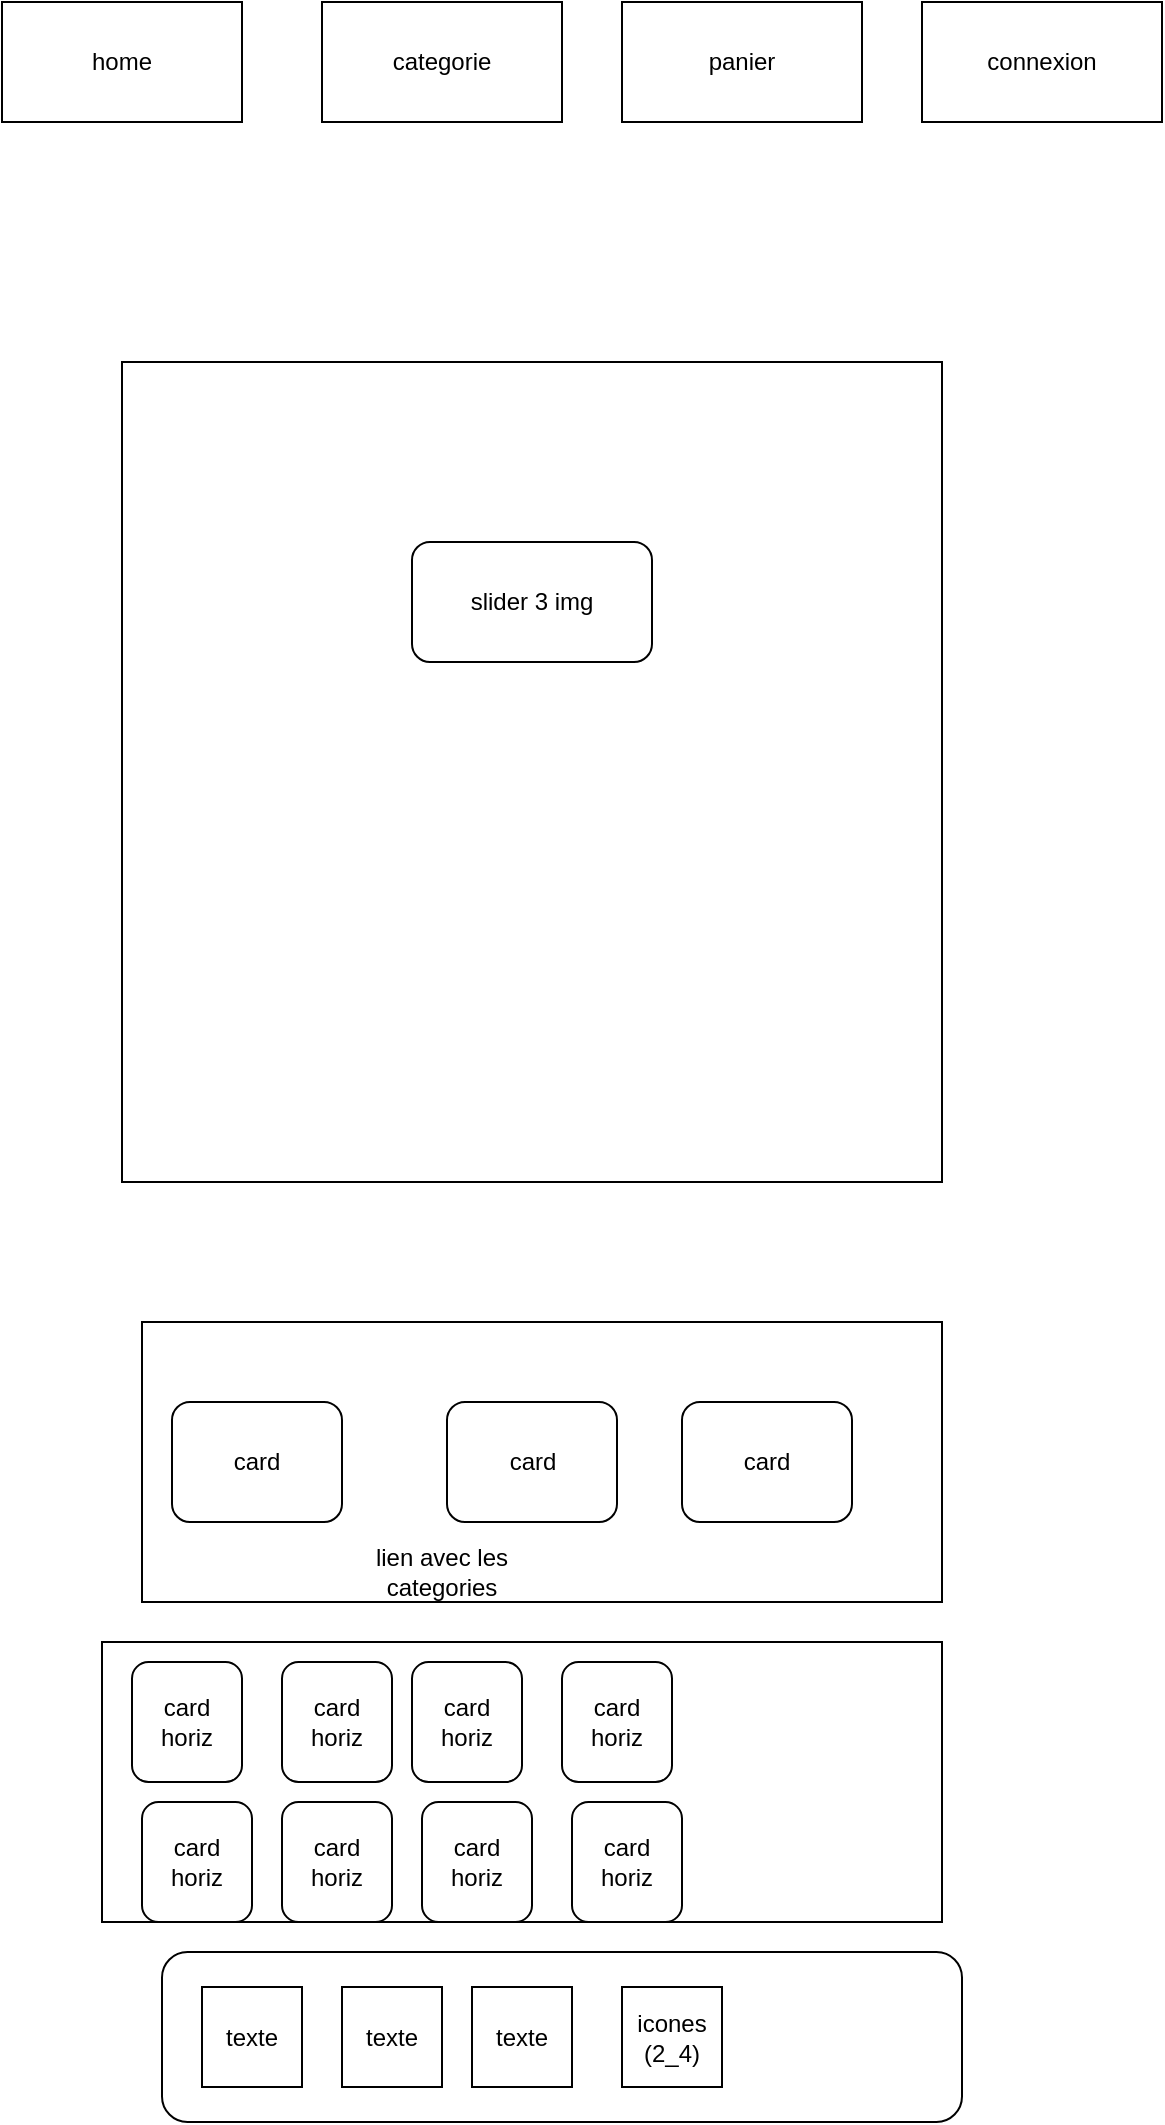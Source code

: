 <mxfile>
    <diagram id="LMsPZNHEi1BhdqkPGsZL" name="Page-1">
        <mxGraphModel dx="490" dy="515" grid="1" gridSize="10" guides="1" tooltips="1" connect="1" arrows="1" fold="1" page="1" pageScale="1" pageWidth="827" pageHeight="1169" math="0" shadow="0">
            <root>
                <mxCell id="0"/>
                <mxCell id="1" parent="0"/>
                <mxCell id="2" value="home" style="rounded=0;whiteSpace=wrap;html=1;" vertex="1" parent="1">
                    <mxGeometry x="60" y="20" width="120" height="60" as="geometry"/>
                </mxCell>
                <mxCell id="3" value="categorie" style="rounded=0;whiteSpace=wrap;html=1;" vertex="1" parent="1">
                    <mxGeometry x="220" y="20" width="120" height="60" as="geometry"/>
                </mxCell>
                <mxCell id="4" value="panier" style="rounded=0;whiteSpace=wrap;html=1;" vertex="1" parent="1">
                    <mxGeometry x="370" y="20" width="120" height="60" as="geometry"/>
                </mxCell>
                <mxCell id="5" value="connexion" style="rounded=0;whiteSpace=wrap;html=1;" vertex="1" parent="1">
                    <mxGeometry x="520" y="20" width="120" height="60" as="geometry"/>
                </mxCell>
                <mxCell id="6" value="" style="whiteSpace=wrap;html=1;aspect=fixed;" vertex="1" parent="1">
                    <mxGeometry x="120" y="200" width="410" height="410" as="geometry"/>
                </mxCell>
                <mxCell id="7" value="slider 3 img" style="rounded=1;whiteSpace=wrap;html=1;" vertex="1" parent="1">
                    <mxGeometry x="265" y="290" width="120" height="60" as="geometry"/>
                </mxCell>
                <mxCell id="8" value="" style="rounded=0;whiteSpace=wrap;html=1;" vertex="1" parent="1">
                    <mxGeometry x="130" y="680" width="400" height="140" as="geometry"/>
                </mxCell>
                <mxCell id="9" value="card" style="rounded=1;whiteSpace=wrap;html=1;" vertex="1" parent="1">
                    <mxGeometry x="145" y="720" width="85" height="60" as="geometry"/>
                </mxCell>
                <mxCell id="10" value="" style="rounded=1;whiteSpace=wrap;html=1;" vertex="1" parent="1">
                    <mxGeometry x="140" y="995" width="400" height="85" as="geometry"/>
                </mxCell>
                <mxCell id="11" value="texte" style="whiteSpace=wrap;html=1;aspect=fixed;" vertex="1" parent="1">
                    <mxGeometry x="160" y="1012.5" width="50" height="50" as="geometry"/>
                </mxCell>
                <mxCell id="12" value="texte" style="whiteSpace=wrap;html=1;aspect=fixed;" vertex="1" parent="1">
                    <mxGeometry x="230" y="1012.5" width="50" height="50" as="geometry"/>
                </mxCell>
                <mxCell id="13" value="texte" style="whiteSpace=wrap;html=1;aspect=fixed;" vertex="1" parent="1">
                    <mxGeometry x="295" y="1012.5" width="50" height="50" as="geometry"/>
                </mxCell>
                <mxCell id="14" value="icones (2_4)" style="whiteSpace=wrap;html=1;aspect=fixed;" vertex="1" parent="1">
                    <mxGeometry x="370" y="1012.5" width="50" height="50" as="geometry"/>
                </mxCell>
                <mxCell id="15" value="card" style="rounded=1;whiteSpace=wrap;html=1;" vertex="1" parent="1">
                    <mxGeometry x="282.5" y="720" width="85" height="60" as="geometry"/>
                </mxCell>
                <mxCell id="16" value="card" style="rounded=1;whiteSpace=wrap;html=1;" vertex="1" parent="1">
                    <mxGeometry x="400" y="720" width="85" height="60" as="geometry"/>
                </mxCell>
                <mxCell id="17" value="lien avec les categories" style="text;html=1;strokeColor=none;fillColor=none;align=center;verticalAlign=middle;whiteSpace=wrap;rounded=0;" vertex="1" parent="1">
                    <mxGeometry x="230" y="790" width="100" height="30" as="geometry"/>
                </mxCell>
                <mxCell id="18" value="" style="rounded=0;whiteSpace=wrap;html=1;" vertex="1" parent="1">
                    <mxGeometry x="110" y="840" width="420" height="140" as="geometry"/>
                </mxCell>
                <mxCell id="19" value="card&lt;br&gt;horiz" style="rounded=1;whiteSpace=wrap;html=1;" vertex="1" parent="1">
                    <mxGeometry x="125" y="850" width="55" height="60" as="geometry"/>
                </mxCell>
                <mxCell id="20" value="card&lt;br&gt;horiz" style="rounded=1;whiteSpace=wrap;html=1;" vertex="1" parent="1">
                    <mxGeometry x="200" y="850" width="55" height="60" as="geometry"/>
                </mxCell>
                <mxCell id="21" value="card&lt;br&gt;horiz" style="rounded=1;whiteSpace=wrap;html=1;" vertex="1" parent="1">
                    <mxGeometry x="265" y="850" width="55" height="60" as="geometry"/>
                </mxCell>
                <mxCell id="22" value="card&lt;br&gt;horiz" style="rounded=1;whiteSpace=wrap;html=1;" vertex="1" parent="1">
                    <mxGeometry x="340" y="850" width="55" height="60" as="geometry"/>
                </mxCell>
                <mxCell id="23" value="card&lt;br&gt;horiz" style="rounded=1;whiteSpace=wrap;html=1;" vertex="1" parent="1">
                    <mxGeometry x="130" y="920" width="55" height="60" as="geometry"/>
                </mxCell>
                <mxCell id="30" style="edgeStyle=none;html=1;exitX=1;exitY=0.75;exitDx=0;exitDy=0;" edge="1" parent="1" source="27" target="18">
                    <mxGeometry relative="1" as="geometry"/>
                </mxCell>
                <mxCell id="27" value="card&lt;br&gt;horiz" style="rounded=1;whiteSpace=wrap;html=1;" vertex="1" parent="1">
                    <mxGeometry x="200" y="920" width="55" height="60" as="geometry"/>
                </mxCell>
                <mxCell id="29" value="card&lt;br&gt;horiz" style="rounded=1;whiteSpace=wrap;html=1;" vertex="1" parent="1">
                    <mxGeometry x="270" y="920" width="55" height="60" as="geometry"/>
                </mxCell>
                <mxCell id="31" value="card&lt;br&gt;horiz" style="rounded=1;whiteSpace=wrap;html=1;" vertex="1" parent="1">
                    <mxGeometry x="345" y="920" width="55" height="60" as="geometry"/>
                </mxCell>
            </root>
        </mxGraphModel>
    </diagram>
</mxfile>
